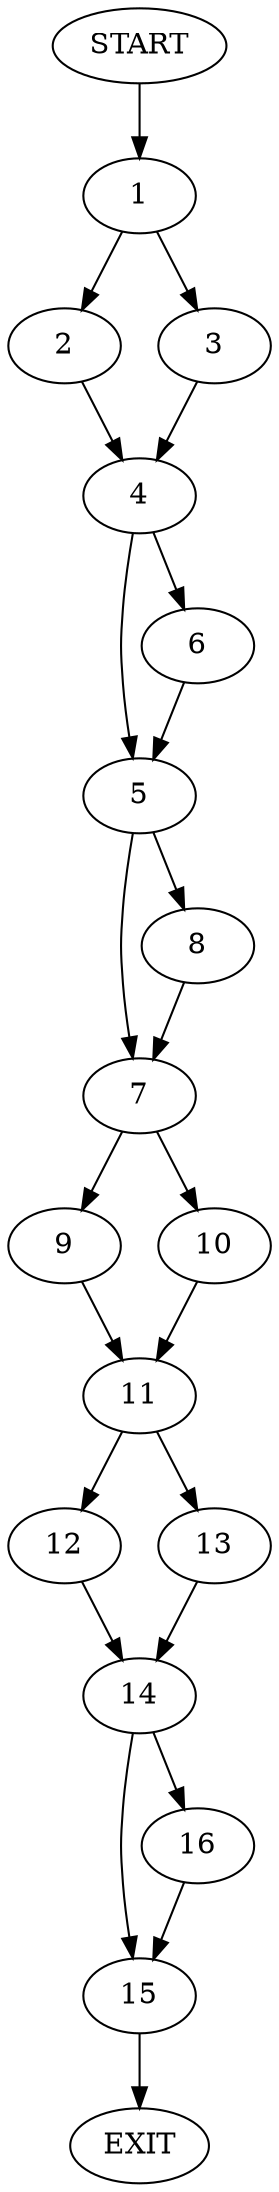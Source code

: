 digraph {
0 [label="START"]
17 [label="EXIT"]
0 -> 1
1 -> 2
1 -> 3
3 -> 4
2 -> 4
4 -> 5
4 -> 6
5 -> 7
5 -> 8
6 -> 5
7 -> 9
7 -> 10
8 -> 7
9 -> 11
10 -> 11
11 -> 12
11 -> 13
13 -> 14
12 -> 14
14 -> 15
14 -> 16
15 -> 17
16 -> 15
}

